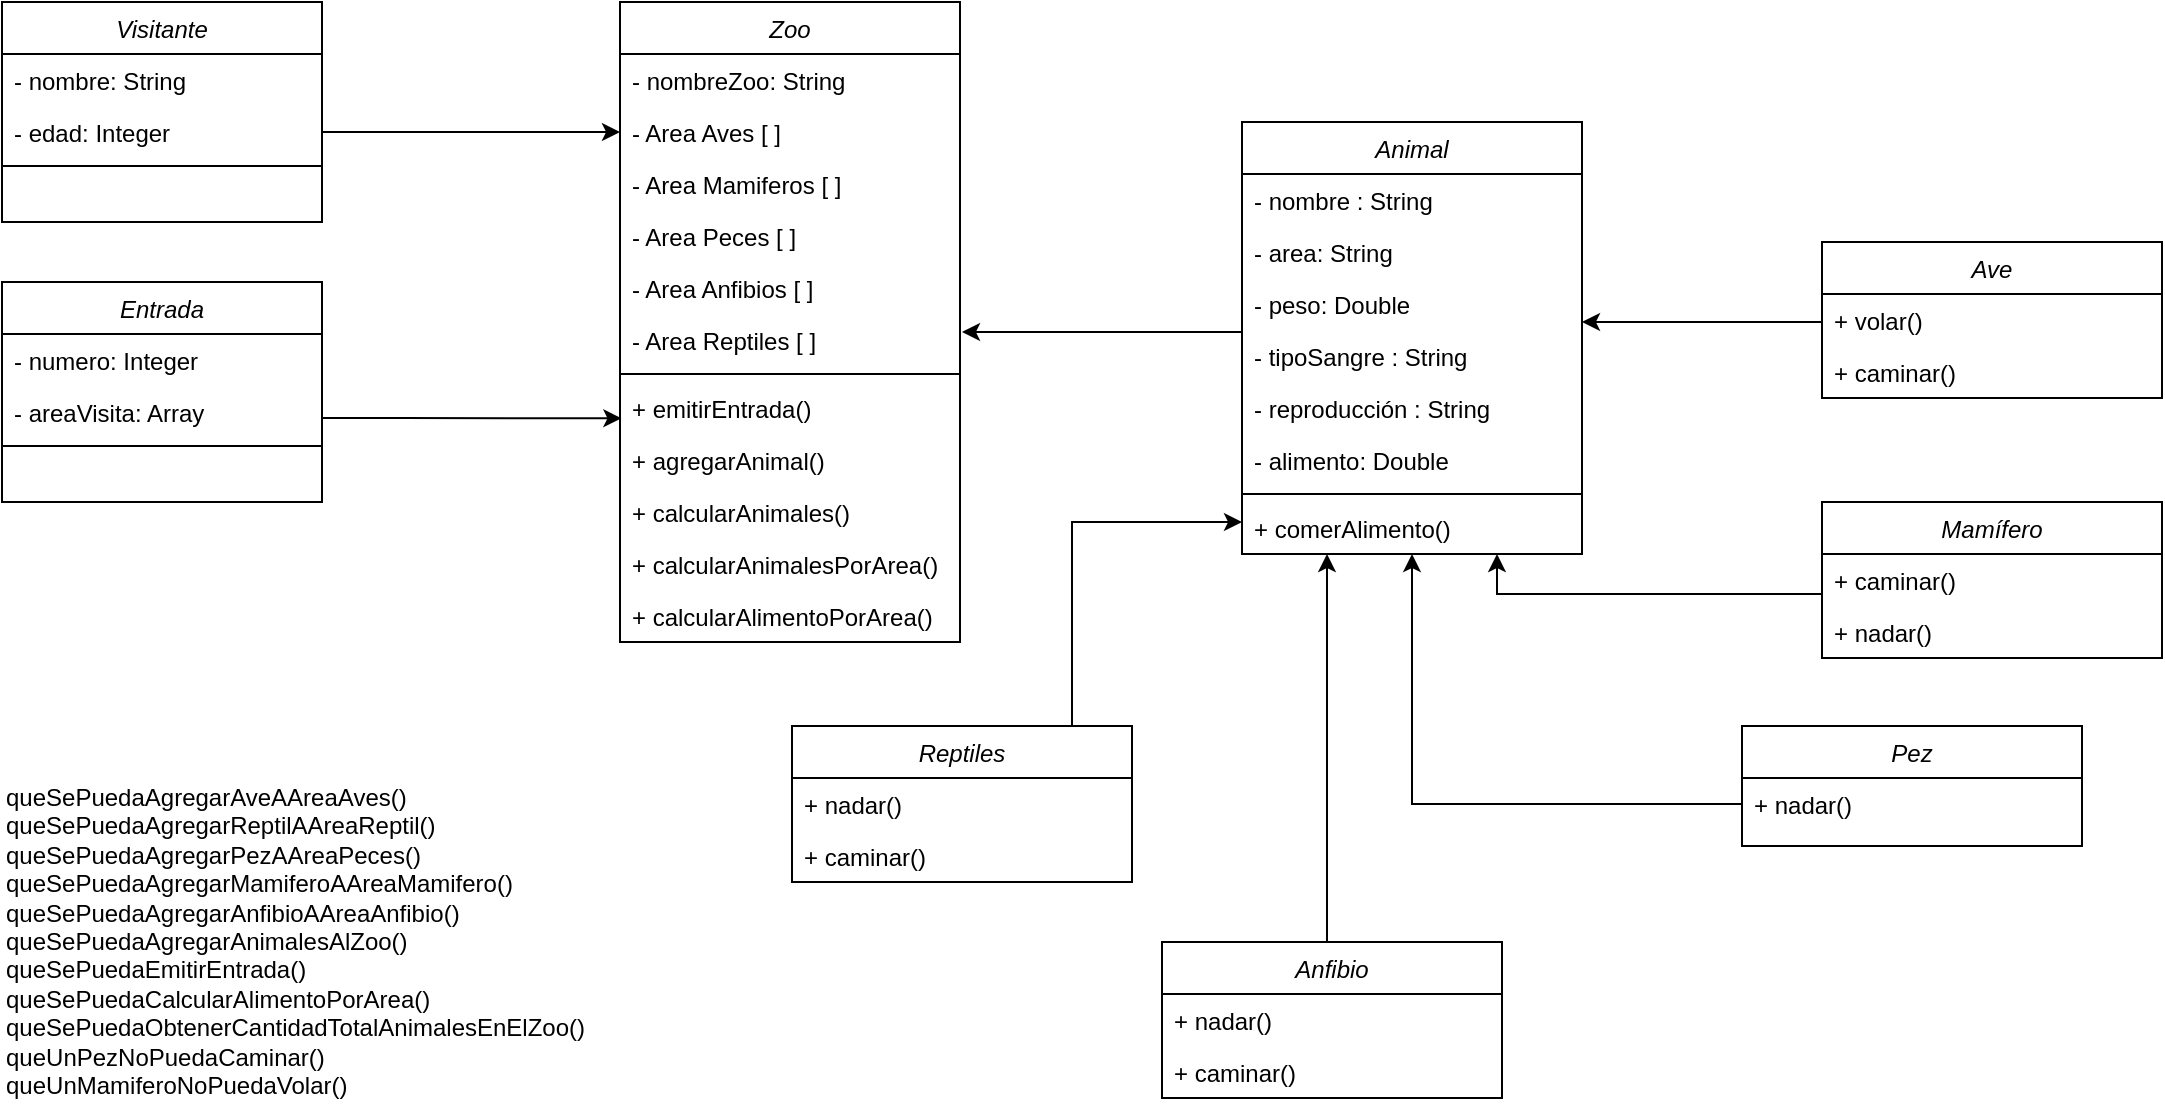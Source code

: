 <mxfile version="15.4.3" type="device"><diagram id="C5RBs43oDa-KdzZeNtuy" name="Page-1"><mxGraphModel dx="1175" dy="666" grid="1" gridSize="10" guides="1" tooltips="1" connect="1" arrows="1" fold="1" page="1" pageScale="1" pageWidth="1169" pageHeight="827" math="0" shadow="0"><root><mxCell id="WIyWlLk6GJQsqaUBKTNV-0"/><mxCell id="WIyWlLk6GJQsqaUBKTNV-1" parent="WIyWlLk6GJQsqaUBKTNV-0"/><mxCell id="zkfFHV4jXpPFQw0GAbJ--0" value="Visitante" style="swimlane;fontStyle=2;align=center;verticalAlign=top;childLayout=stackLayout;horizontal=1;startSize=26;horizontalStack=0;resizeParent=1;resizeLast=0;collapsible=1;marginBottom=0;rounded=0;shadow=0;strokeWidth=1;" parent="WIyWlLk6GJQsqaUBKTNV-1" vertex="1"><mxGeometry x="20" y="30" width="160" height="110" as="geometry"><mxRectangle x="230" y="140" width="160" height="26" as="alternateBounds"/></mxGeometry></mxCell><mxCell id="zkfFHV4jXpPFQw0GAbJ--1" value="- nombre: String" style="text;align=left;verticalAlign=top;spacingLeft=4;spacingRight=4;overflow=hidden;rotatable=0;points=[[0,0.5],[1,0.5]];portConstraint=eastwest;" parent="zkfFHV4jXpPFQw0GAbJ--0" vertex="1"><mxGeometry y="26" width="160" height="26" as="geometry"/></mxCell><mxCell id="zkfFHV4jXpPFQw0GAbJ--2" value="- edad: Integer" style="text;align=left;verticalAlign=top;spacingLeft=4;spacingRight=4;overflow=hidden;rotatable=0;points=[[0,0.5],[1,0.5]];portConstraint=eastwest;rounded=0;shadow=0;html=0;" parent="zkfFHV4jXpPFQw0GAbJ--0" vertex="1"><mxGeometry y="52" width="160" height="26" as="geometry"/></mxCell><mxCell id="zkfFHV4jXpPFQw0GAbJ--4" value="" style="line;html=1;strokeWidth=1;align=left;verticalAlign=middle;spacingTop=-1;spacingLeft=3;spacingRight=3;rotatable=0;labelPosition=right;points=[];portConstraint=eastwest;" parent="zkfFHV4jXpPFQw0GAbJ--0" vertex="1"><mxGeometry y="78" width="160" height="8" as="geometry"/></mxCell><mxCell id="TKWq1amOoFYRC9h2cerJ-0" value="Entrada" style="swimlane;fontStyle=2;align=center;verticalAlign=top;childLayout=stackLayout;horizontal=1;startSize=26;horizontalStack=0;resizeParent=1;resizeLast=0;collapsible=1;marginBottom=0;rounded=0;shadow=0;strokeWidth=1;" vertex="1" parent="WIyWlLk6GJQsqaUBKTNV-1"><mxGeometry x="20" y="170" width="160" height="110" as="geometry"><mxRectangle x="230" y="140" width="160" height="26" as="alternateBounds"/></mxGeometry></mxCell><mxCell id="TKWq1amOoFYRC9h2cerJ-1" value="- numero: Integer" style="text;align=left;verticalAlign=top;spacingLeft=4;spacingRight=4;overflow=hidden;rotatable=0;points=[[0,0.5],[1,0.5]];portConstraint=eastwest;" vertex="1" parent="TKWq1amOoFYRC9h2cerJ-0"><mxGeometry y="26" width="160" height="26" as="geometry"/></mxCell><mxCell id="TKWq1amOoFYRC9h2cerJ-3" value="- areaVisita: Array" style="text;align=left;verticalAlign=top;spacingLeft=4;spacingRight=4;overflow=hidden;rotatable=0;points=[[0,0.5],[1,0.5]];portConstraint=eastwest;rounded=0;shadow=0;html=0;" vertex="1" parent="TKWq1amOoFYRC9h2cerJ-0"><mxGeometry y="52" width="160" height="26" as="geometry"/></mxCell><mxCell id="TKWq1amOoFYRC9h2cerJ-4" value="" style="line;html=1;strokeWidth=1;align=left;verticalAlign=middle;spacingTop=-1;spacingLeft=3;spacingRight=3;rotatable=0;labelPosition=right;points=[];portConstraint=eastwest;" vertex="1" parent="TKWq1amOoFYRC9h2cerJ-0"><mxGeometry y="78" width="160" height="8" as="geometry"/></mxCell><mxCell id="TKWq1amOoFYRC9h2cerJ-7" value="Zoo" style="swimlane;fontStyle=2;align=center;verticalAlign=top;childLayout=stackLayout;horizontal=1;startSize=26;horizontalStack=0;resizeParent=1;resizeLast=0;collapsible=1;marginBottom=0;rounded=0;shadow=0;strokeWidth=1;" vertex="1" parent="WIyWlLk6GJQsqaUBKTNV-1"><mxGeometry x="329" y="30" width="170" height="320" as="geometry"><mxRectangle x="230" y="140" width="160" height="26" as="alternateBounds"/></mxGeometry></mxCell><mxCell id="TKWq1amOoFYRC9h2cerJ-8" value="- nombreZoo: String " style="text;align=left;verticalAlign=top;spacingLeft=4;spacingRight=4;overflow=hidden;rotatable=0;points=[[0,0.5],[1,0.5]];portConstraint=eastwest;" vertex="1" parent="TKWq1amOoFYRC9h2cerJ-7"><mxGeometry y="26" width="170" height="26" as="geometry"/></mxCell><mxCell id="TKWq1amOoFYRC9h2cerJ-9" value="- Area Aves [ ]" style="text;align=left;verticalAlign=top;spacingLeft=4;spacingRight=4;overflow=hidden;rotatable=0;points=[[0,0.5],[1,0.5]];portConstraint=eastwest;rounded=0;shadow=0;html=0;" vertex="1" parent="TKWq1amOoFYRC9h2cerJ-7"><mxGeometry y="52" width="170" height="26" as="geometry"/></mxCell><mxCell id="TKWq1amOoFYRC9h2cerJ-10" value="- Area Mamiferos [ ]" style="text;align=left;verticalAlign=top;spacingLeft=4;spacingRight=4;overflow=hidden;rotatable=0;points=[[0,0.5],[1,0.5]];portConstraint=eastwest;rounded=0;shadow=0;html=0;" vertex="1" parent="TKWq1amOoFYRC9h2cerJ-7"><mxGeometry y="78" width="170" height="26" as="geometry"/></mxCell><mxCell id="TKWq1amOoFYRC9h2cerJ-13" value="- Area Peces [ ]" style="text;align=left;verticalAlign=top;spacingLeft=4;spacingRight=4;overflow=hidden;rotatable=0;points=[[0,0.5],[1,0.5]];portConstraint=eastwest;rounded=0;shadow=0;html=0;" vertex="1" parent="TKWq1amOoFYRC9h2cerJ-7"><mxGeometry y="104" width="170" height="26" as="geometry"/></mxCell><mxCell id="TKWq1amOoFYRC9h2cerJ-28" value="- Area Anfibios [ ]" style="text;align=left;verticalAlign=top;spacingLeft=4;spacingRight=4;overflow=hidden;rotatable=0;points=[[0,0.5],[1,0.5]];portConstraint=eastwest;rounded=0;shadow=0;html=0;" vertex="1" parent="TKWq1amOoFYRC9h2cerJ-7"><mxGeometry y="130" width="170" height="26" as="geometry"/></mxCell><mxCell id="TKWq1amOoFYRC9h2cerJ-30" value="- Area Reptiles [ ]" style="text;align=left;verticalAlign=top;spacingLeft=4;spacingRight=4;overflow=hidden;rotatable=0;points=[[0,0.5],[1,0.5]];portConstraint=eastwest;rounded=0;shadow=0;html=0;" vertex="1" parent="TKWq1amOoFYRC9h2cerJ-7"><mxGeometry y="156" width="170" height="26" as="geometry"/></mxCell><mxCell id="TKWq1amOoFYRC9h2cerJ-17" value="" style="line;html=1;strokeWidth=1;align=left;verticalAlign=middle;spacingTop=-1;spacingLeft=3;spacingRight=3;rotatable=0;labelPosition=right;points=[];portConstraint=eastwest;" vertex="1" parent="TKWq1amOoFYRC9h2cerJ-7"><mxGeometry y="182" width="170" height="8" as="geometry"/></mxCell><mxCell id="TKWq1amOoFYRC9h2cerJ-70" value="+ emitirEntrada()" style="text;align=left;verticalAlign=top;spacingLeft=4;spacingRight=4;overflow=hidden;rotatable=0;points=[[0,0.5],[1,0.5]];portConstraint=eastwest;rounded=0;shadow=0;html=0;" vertex="1" parent="TKWq1amOoFYRC9h2cerJ-7"><mxGeometry y="190" width="170" height="26" as="geometry"/></mxCell><mxCell id="TKWq1amOoFYRC9h2cerJ-18" value="+ agregarAnimal()" style="text;align=left;verticalAlign=top;spacingLeft=4;spacingRight=4;overflow=hidden;rotatable=0;points=[[0,0.5],[1,0.5]];portConstraint=eastwest;rounded=0;shadow=0;html=0;" vertex="1" parent="TKWq1amOoFYRC9h2cerJ-7"><mxGeometry y="216" width="170" height="26" as="geometry"/></mxCell><mxCell id="TKWq1amOoFYRC9h2cerJ-66" value="+ calcularAnimales()" style="text;align=left;verticalAlign=top;spacingLeft=4;spacingRight=4;overflow=hidden;rotatable=0;points=[[0,0.5],[1,0.5]];portConstraint=eastwest;rounded=0;shadow=0;html=0;" vertex="1" parent="TKWq1amOoFYRC9h2cerJ-7"><mxGeometry y="242" width="170" height="26" as="geometry"/></mxCell><mxCell id="TKWq1amOoFYRC9h2cerJ-65" value="+ calcularAnimalesPorArea()" style="text;align=left;verticalAlign=top;spacingLeft=4;spacingRight=4;overflow=hidden;rotatable=0;points=[[0,0.5],[1,0.5]];portConstraint=eastwest;rounded=0;shadow=0;html=0;" vertex="1" parent="TKWq1amOoFYRC9h2cerJ-7"><mxGeometry y="268" width="170" height="26" as="geometry"/></mxCell><mxCell id="TKWq1amOoFYRC9h2cerJ-19" value="+ calcularAlimentoPorArea()" style="text;align=left;verticalAlign=top;spacingLeft=4;spacingRight=4;overflow=hidden;rotatable=0;points=[[0,0.5],[1,0.5]];portConstraint=eastwest;rounded=0;shadow=0;html=0;" vertex="1" parent="TKWq1amOoFYRC9h2cerJ-7"><mxGeometry y="294" width="170" height="26" as="geometry"/></mxCell><mxCell id="TKWq1amOoFYRC9h2cerJ-40" style="edgeStyle=orthogonalEdgeStyle;rounded=0;orthogonalLoop=1;jettySize=auto;html=1;" edge="1" parent="WIyWlLk6GJQsqaUBKTNV-1" source="TKWq1amOoFYRC9h2cerJ-20"><mxGeometry relative="1" as="geometry"><mxPoint x="500" y="195.0" as="targetPoint"/><Array as="points"><mxPoint x="590" y="195"/><mxPoint x="590" y="195"/></Array></mxGeometry></mxCell><mxCell id="TKWq1amOoFYRC9h2cerJ-20" value="Animal" style="swimlane;fontStyle=2;align=center;verticalAlign=top;childLayout=stackLayout;horizontal=1;startSize=26;horizontalStack=0;resizeParent=1;resizeLast=0;collapsible=1;marginBottom=0;rounded=0;shadow=0;strokeWidth=1;" vertex="1" parent="WIyWlLk6GJQsqaUBKTNV-1"><mxGeometry x="640" y="90" width="170" height="216" as="geometry"><mxRectangle x="230" y="140" width="160" height="26" as="alternateBounds"/></mxGeometry></mxCell><mxCell id="TKWq1amOoFYRC9h2cerJ-21" value="- nombre : String" style="text;align=left;verticalAlign=top;spacingLeft=4;spacingRight=4;overflow=hidden;rotatable=0;points=[[0,0.5],[1,0.5]];portConstraint=eastwest;" vertex="1" parent="TKWq1amOoFYRC9h2cerJ-20"><mxGeometry y="26" width="170" height="26" as="geometry"/></mxCell><mxCell id="TKWq1amOoFYRC9h2cerJ-22" value="- area: String" style="text;align=left;verticalAlign=top;spacingLeft=4;spacingRight=4;overflow=hidden;rotatable=0;points=[[0,0.5],[1,0.5]];portConstraint=eastwest;rounded=0;shadow=0;html=0;" vertex="1" parent="TKWq1amOoFYRC9h2cerJ-20"><mxGeometry y="52" width="170" height="26" as="geometry"/></mxCell><mxCell id="TKWq1amOoFYRC9h2cerJ-24" value="- peso: Double" style="text;align=left;verticalAlign=top;spacingLeft=4;spacingRight=4;overflow=hidden;rotatable=0;points=[[0,0.5],[1,0.5]];portConstraint=eastwest;rounded=0;shadow=0;html=0;" vertex="1" parent="TKWq1amOoFYRC9h2cerJ-20"><mxGeometry y="78" width="170" height="26" as="geometry"/></mxCell><mxCell id="TKWq1amOoFYRC9h2cerJ-58" value="- tipoSangre : String" style="text;align=left;verticalAlign=top;spacingLeft=4;spacingRight=4;overflow=hidden;rotatable=0;points=[[0,0.5],[1,0.5]];portConstraint=eastwest;" vertex="1" parent="TKWq1amOoFYRC9h2cerJ-20"><mxGeometry y="104" width="170" height="26" as="geometry"/></mxCell><mxCell id="TKWq1amOoFYRC9h2cerJ-59" value="- reproducción : String" style="text;align=left;verticalAlign=top;spacingLeft=4;spacingRight=4;overflow=hidden;rotatable=0;points=[[0,0.5],[1,0.5]];portConstraint=eastwest;" vertex="1" parent="TKWq1amOoFYRC9h2cerJ-20"><mxGeometry y="130" width="170" height="26" as="geometry"/></mxCell><mxCell id="TKWq1amOoFYRC9h2cerJ-23" value="- alimento: Double" style="text;align=left;verticalAlign=top;spacingLeft=4;spacingRight=4;overflow=hidden;rotatable=0;points=[[0,0.5],[1,0.5]];portConstraint=eastwest;rounded=0;shadow=0;html=0;" vertex="1" parent="TKWq1amOoFYRC9h2cerJ-20"><mxGeometry y="156" width="170" height="26" as="geometry"/></mxCell><mxCell id="TKWq1amOoFYRC9h2cerJ-25" value="" style="line;html=1;strokeWidth=1;align=left;verticalAlign=middle;spacingTop=-1;spacingLeft=3;spacingRight=3;rotatable=0;labelPosition=right;points=[];portConstraint=eastwest;" vertex="1" parent="TKWq1amOoFYRC9h2cerJ-20"><mxGeometry y="182" width="170" height="8" as="geometry"/></mxCell><mxCell id="TKWq1amOoFYRC9h2cerJ-26" value="+ comerAlimento()" style="text;align=left;verticalAlign=top;spacingLeft=4;spacingRight=4;overflow=hidden;rotatable=0;points=[[0,0.5],[1,0.5]];portConstraint=eastwest;rounded=0;shadow=0;html=0;" vertex="1" parent="TKWq1amOoFYRC9h2cerJ-20"><mxGeometry y="190" width="170" height="26" as="geometry"/></mxCell><mxCell id="TKWq1amOoFYRC9h2cerJ-39" style="edgeStyle=orthogonalEdgeStyle;rounded=0;orthogonalLoop=1;jettySize=auto;html=1;" edge="1" parent="WIyWlLk6GJQsqaUBKTNV-1" source="TKWq1amOoFYRC9h2cerJ-31" target="TKWq1amOoFYRC9h2cerJ-24"><mxGeometry relative="1" as="geometry"><mxPoint x="820" y="190" as="targetPoint"/><Array as="points"><mxPoint x="840" y="190"/><mxPoint x="840" y="190"/></Array></mxGeometry></mxCell><mxCell id="TKWq1amOoFYRC9h2cerJ-31" value="Ave" style="swimlane;fontStyle=2;align=center;verticalAlign=top;childLayout=stackLayout;horizontal=1;startSize=26;horizontalStack=0;resizeParent=1;resizeLast=0;collapsible=1;marginBottom=0;rounded=0;shadow=0;strokeWidth=1;" vertex="1" parent="WIyWlLk6GJQsqaUBKTNV-1"><mxGeometry x="930" y="150" width="170" height="78" as="geometry"><mxRectangle x="230" y="140" width="160" height="26" as="alternateBounds"/></mxGeometry></mxCell><mxCell id="TKWq1amOoFYRC9h2cerJ-37" value="+ volar()" style="text;align=left;verticalAlign=top;spacingLeft=4;spacingRight=4;overflow=hidden;rotatable=0;points=[[0,0.5],[1,0.5]];portConstraint=eastwest;rounded=0;shadow=0;html=0;" vertex="1" parent="TKWq1amOoFYRC9h2cerJ-31"><mxGeometry y="26" width="170" height="26" as="geometry"/></mxCell><mxCell id="TKWq1amOoFYRC9h2cerJ-44" value="+ caminar()" style="text;align=left;verticalAlign=top;spacingLeft=4;spacingRight=4;overflow=hidden;rotatable=0;points=[[0,0.5],[1,0.5]];portConstraint=eastwest;rounded=0;shadow=0;html=0;" vertex="1" parent="TKWq1amOoFYRC9h2cerJ-31"><mxGeometry y="52" width="170" height="26" as="geometry"/></mxCell><mxCell id="TKWq1amOoFYRC9h2cerJ-42" value="Mamífero" style="swimlane;fontStyle=2;align=center;verticalAlign=top;childLayout=stackLayout;horizontal=1;startSize=26;horizontalStack=0;resizeParent=1;resizeLast=0;collapsible=1;marginBottom=0;rounded=0;shadow=0;strokeWidth=1;" vertex="1" parent="WIyWlLk6GJQsqaUBKTNV-1"><mxGeometry x="930" y="280" width="170" height="78" as="geometry"><mxRectangle x="230" y="140" width="160" height="26" as="alternateBounds"/></mxGeometry></mxCell><mxCell id="TKWq1amOoFYRC9h2cerJ-43" value="+ caminar()" style="text;align=left;verticalAlign=top;spacingLeft=4;spacingRight=4;overflow=hidden;rotatable=0;points=[[0,0.5],[1,0.5]];portConstraint=eastwest;rounded=0;shadow=0;html=0;" vertex="1" parent="TKWq1amOoFYRC9h2cerJ-42"><mxGeometry y="26" width="170" height="26" as="geometry"/></mxCell><mxCell id="TKWq1amOoFYRC9h2cerJ-45" value="+ nadar()" style="text;align=left;verticalAlign=top;spacingLeft=4;spacingRight=4;overflow=hidden;rotatable=0;points=[[0,0.5],[1,0.5]];portConstraint=eastwest;rounded=0;shadow=0;html=0;" vertex="1" parent="TKWq1amOoFYRC9h2cerJ-42"><mxGeometry y="52" width="170" height="26" as="geometry"/></mxCell><mxCell id="TKWq1amOoFYRC9h2cerJ-46" style="edgeStyle=orthogonalEdgeStyle;rounded=0;orthogonalLoop=1;jettySize=auto;html=1;entryX=0.75;entryY=1;entryDx=0;entryDy=0;" edge="1" parent="WIyWlLk6GJQsqaUBKTNV-1" source="TKWq1amOoFYRC9h2cerJ-43" target="TKWq1amOoFYRC9h2cerJ-20"><mxGeometry relative="1" as="geometry"><Array as="points"><mxPoint x="767" y="326"/></Array></mxGeometry></mxCell><mxCell id="TKWq1amOoFYRC9h2cerJ-47" value="Pez" style="swimlane;fontStyle=2;align=center;verticalAlign=top;childLayout=stackLayout;horizontal=1;startSize=26;horizontalStack=0;resizeParent=1;resizeLast=0;collapsible=1;marginBottom=0;rounded=0;shadow=0;strokeWidth=1;" vertex="1" parent="WIyWlLk6GJQsqaUBKTNV-1"><mxGeometry x="890" y="392" width="170" height="60" as="geometry"><mxRectangle x="230" y="140" width="160" height="26" as="alternateBounds"/></mxGeometry></mxCell><mxCell id="TKWq1amOoFYRC9h2cerJ-49" value="+ nadar()" style="text;align=left;verticalAlign=top;spacingLeft=4;spacingRight=4;overflow=hidden;rotatable=0;points=[[0,0.5],[1,0.5]];portConstraint=eastwest;rounded=0;shadow=0;html=0;" vertex="1" parent="TKWq1amOoFYRC9h2cerJ-47"><mxGeometry y="26" width="170" height="26" as="geometry"/></mxCell><mxCell id="TKWq1amOoFYRC9h2cerJ-50" style="edgeStyle=orthogonalEdgeStyle;rounded=0;orthogonalLoop=1;jettySize=auto;html=1;entryX=0.5;entryY=1;entryDx=0;entryDy=0;" edge="1" parent="WIyWlLk6GJQsqaUBKTNV-1" source="TKWq1amOoFYRC9h2cerJ-49" target="TKWq1amOoFYRC9h2cerJ-20"><mxGeometry relative="1" as="geometry"/></mxCell><mxCell id="TKWq1amOoFYRC9h2cerJ-55" style="edgeStyle=orthogonalEdgeStyle;rounded=0;orthogonalLoop=1;jettySize=auto;html=1;entryX=0.25;entryY=1;entryDx=0;entryDy=0;" edge="1" parent="WIyWlLk6GJQsqaUBKTNV-1" source="TKWq1amOoFYRC9h2cerJ-51" target="TKWq1amOoFYRC9h2cerJ-20"><mxGeometry relative="1" as="geometry"><Array as="points"><mxPoint x="683" y="390"/></Array></mxGeometry></mxCell><mxCell id="TKWq1amOoFYRC9h2cerJ-51" value="Anfibio" style="swimlane;fontStyle=2;align=center;verticalAlign=top;childLayout=stackLayout;horizontal=1;startSize=26;horizontalStack=0;resizeParent=1;resizeLast=0;collapsible=1;marginBottom=0;rounded=0;shadow=0;strokeWidth=1;" vertex="1" parent="WIyWlLk6GJQsqaUBKTNV-1"><mxGeometry x="600" y="500" width="170" height="78" as="geometry"><mxRectangle x="230" y="140" width="160" height="26" as="alternateBounds"/></mxGeometry></mxCell><mxCell id="TKWq1amOoFYRC9h2cerJ-52" value="+ nadar()" style="text;align=left;verticalAlign=top;spacingLeft=4;spacingRight=4;overflow=hidden;rotatable=0;points=[[0,0.5],[1,0.5]];portConstraint=eastwest;rounded=0;shadow=0;html=0;" vertex="1" parent="TKWq1amOoFYRC9h2cerJ-51"><mxGeometry y="26" width="170" height="26" as="geometry"/></mxCell><mxCell id="TKWq1amOoFYRC9h2cerJ-60" value="+ caminar()" style="text;align=left;verticalAlign=top;spacingLeft=4;spacingRight=4;overflow=hidden;rotatable=0;points=[[0,0.5],[1,0.5]];portConstraint=eastwest;rounded=0;shadow=0;html=0;" vertex="1" parent="TKWq1amOoFYRC9h2cerJ-51"><mxGeometry y="52" width="170" height="26" as="geometry"/></mxCell><mxCell id="TKWq1amOoFYRC9h2cerJ-56" style="edgeStyle=orthogonalEdgeStyle;rounded=0;orthogonalLoop=1;jettySize=auto;html=1;" edge="1" parent="WIyWlLk6GJQsqaUBKTNV-1" source="TKWq1amOoFYRC9h2cerJ-53"><mxGeometry relative="1" as="geometry"><mxPoint x="640" y="290" as="targetPoint"/><Array as="points"><mxPoint x="555" y="290"/><mxPoint x="640" y="290"/></Array></mxGeometry></mxCell><mxCell id="TKWq1amOoFYRC9h2cerJ-53" value="Reptiles" style="swimlane;fontStyle=2;align=center;verticalAlign=top;childLayout=stackLayout;horizontal=1;startSize=26;horizontalStack=0;resizeParent=1;resizeLast=0;collapsible=1;marginBottom=0;rounded=0;shadow=0;strokeWidth=1;" vertex="1" parent="WIyWlLk6GJQsqaUBKTNV-1"><mxGeometry x="415" y="392" width="170" height="78" as="geometry"><mxRectangle x="230" y="140" width="160" height="26" as="alternateBounds"/></mxGeometry></mxCell><mxCell id="TKWq1amOoFYRC9h2cerJ-54" value="+ nadar()" style="text;align=left;verticalAlign=top;spacingLeft=4;spacingRight=4;overflow=hidden;rotatable=0;points=[[0,0.5],[1,0.5]];portConstraint=eastwest;rounded=0;shadow=0;html=0;" vertex="1" parent="TKWq1amOoFYRC9h2cerJ-53"><mxGeometry y="26" width="170" height="26" as="geometry"/></mxCell><mxCell id="TKWq1amOoFYRC9h2cerJ-57" value="+ caminar()" style="text;align=left;verticalAlign=top;spacingLeft=4;spacingRight=4;overflow=hidden;rotatable=0;points=[[0,0.5],[1,0.5]];portConstraint=eastwest;rounded=0;shadow=0;html=0;" vertex="1" parent="TKWq1amOoFYRC9h2cerJ-53"><mxGeometry y="52" width="170" height="26" as="geometry"/></mxCell><mxCell id="TKWq1amOoFYRC9h2cerJ-62" style="edgeStyle=orthogonalEdgeStyle;rounded=0;orthogonalLoop=1;jettySize=auto;html=1;entryX=0;entryY=0.5;entryDx=0;entryDy=0;" edge="1" parent="WIyWlLk6GJQsqaUBKTNV-1" source="zkfFHV4jXpPFQw0GAbJ--2" target="TKWq1amOoFYRC9h2cerJ-9"><mxGeometry relative="1" as="geometry"/></mxCell><mxCell id="TKWq1amOoFYRC9h2cerJ-67" value="queSePuedaAgregarAveAAreaAves()&#10;queSePuedaAgregarReptilAAreaReptil()&#10;queSePuedaAgregarPezAAreaPeces()&#10;queSePuedaAgregarMamiferoAAreaMamifero()&#10;queSePuedaAgregarAnfibioAAreaAnfibio()&#10;queSePuedaAgregarAnimalesAlZoo()&#10;queSePuedaEmitirEntrada()&#10;queSePuedaCalcularAlimentoPorArea()&#10;queSePuedaObtenerCantidadTotalAnimalesEnElZoo()&#10;queUnPezNoPuedaCaminar()&#10;queUnMamiferoNoPuedaVolar()" style="text;whiteSpace=wrap;html=1;" vertex="1" parent="WIyWlLk6GJQsqaUBKTNV-1"><mxGeometry x="20" y="414" width="320" height="170" as="geometry"/></mxCell><mxCell id="TKWq1amOoFYRC9h2cerJ-71" style="edgeStyle=orthogonalEdgeStyle;rounded=0;orthogonalLoop=1;jettySize=auto;html=1;entryX=0.004;entryY=0.699;entryDx=0;entryDy=0;entryPerimeter=0;" edge="1" parent="WIyWlLk6GJQsqaUBKTNV-1" source="TKWq1amOoFYRC9h2cerJ-3" target="TKWq1amOoFYRC9h2cerJ-70"><mxGeometry relative="1" as="geometry"><Array as="points"><mxPoint x="220" y="238"/><mxPoint x="220" y="238"/></Array></mxGeometry></mxCell></root></mxGraphModel></diagram></mxfile>